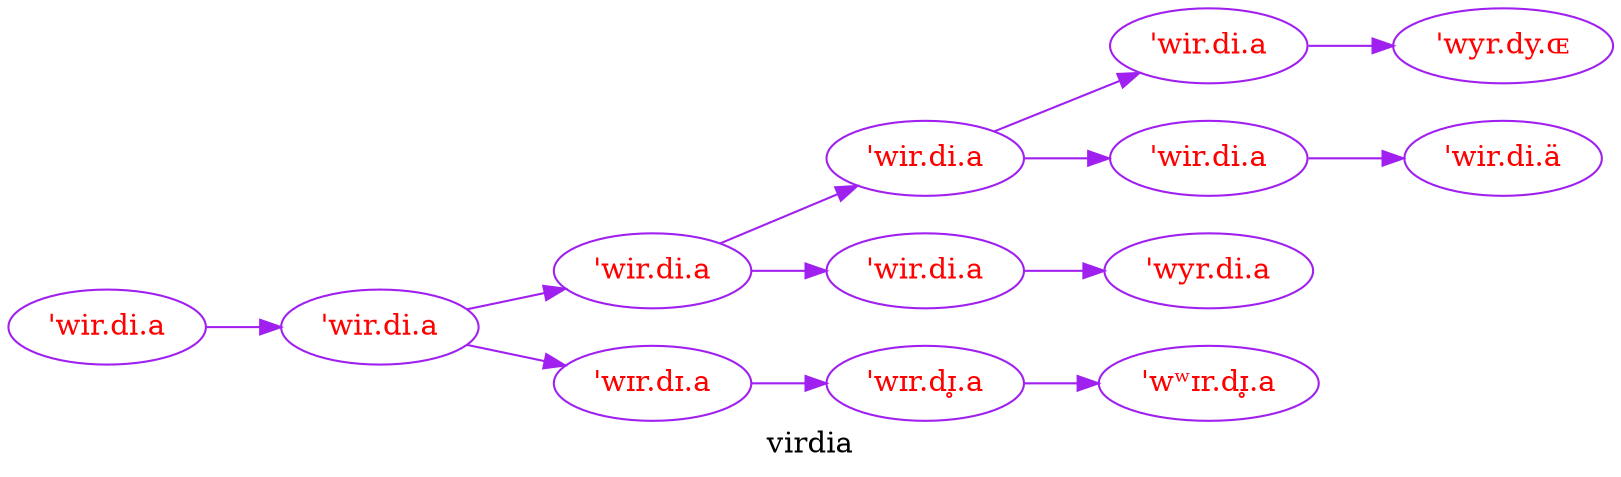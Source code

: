 digraph " We display the history of a word" {
 label = "virdia" 
graph[rankdir="LR"];
node [style="filled", fillcolor = "white"];
edge [style="solid", color="purple"];
0 [label="'wir.di.a", fillcolor= white, color="purple",  fontcolor="red"];
1 [label="'wir.di.a", fillcolor= white, color="purple",  fontcolor="red"];
2 [label="'wir.di.a", fillcolor= white, color="purple",  fontcolor="red"];
3 [label="'wir.di.a", fillcolor= white, color="purple",  fontcolor="red"];
4 [label="'wyr.dy.ɶ", fillcolor= white, color="purple",  fontcolor="red"];
5 [label="'wir.di.a", fillcolor= white, color="purple",  fontcolor="red"];
6 [label="'wir.di.ä", fillcolor= white, color="purple",  fontcolor="red"];
7 [label="'wir.di.a", fillcolor= white, color="purple",  fontcolor="red"];
8 [label="'wyr.di.a", fillcolor= white, color="purple",  fontcolor="red"];
9 [label="'wir.di.a", fillcolor= white, color="purple",  fontcolor="red"];
10 [label="'wʷɪr.dɪ̥.a", fillcolor= white, color="purple",  fontcolor="red"];
11 [label="'wɪr.dɪ̥.a", fillcolor= white, color="purple",  fontcolor="red"];
12 [label="'wɪr.dɪ.a", fillcolor= white, color="purple",  fontcolor="red"];
3 -> 0;
0 -> 1;
1 -> 2;
5 -> 4;
2 -> 5;
7 -> 6;
2 -> 7;
9 -> 8;
1 -> 9;
11 -> 10;
12 -> 11;
0 -> 12;
}